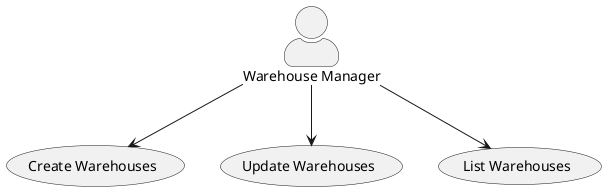 @startuml

skinparam actorStyle awesome
"Warehouse Manager" as Admin

"Create Warehouses" as (US1)
"Update Warehouses" as (US2)
"List Warehouses" as (US5)

Admin --> (US1)
Admin --> (US2)
Admin --> (US5)
@enduml
